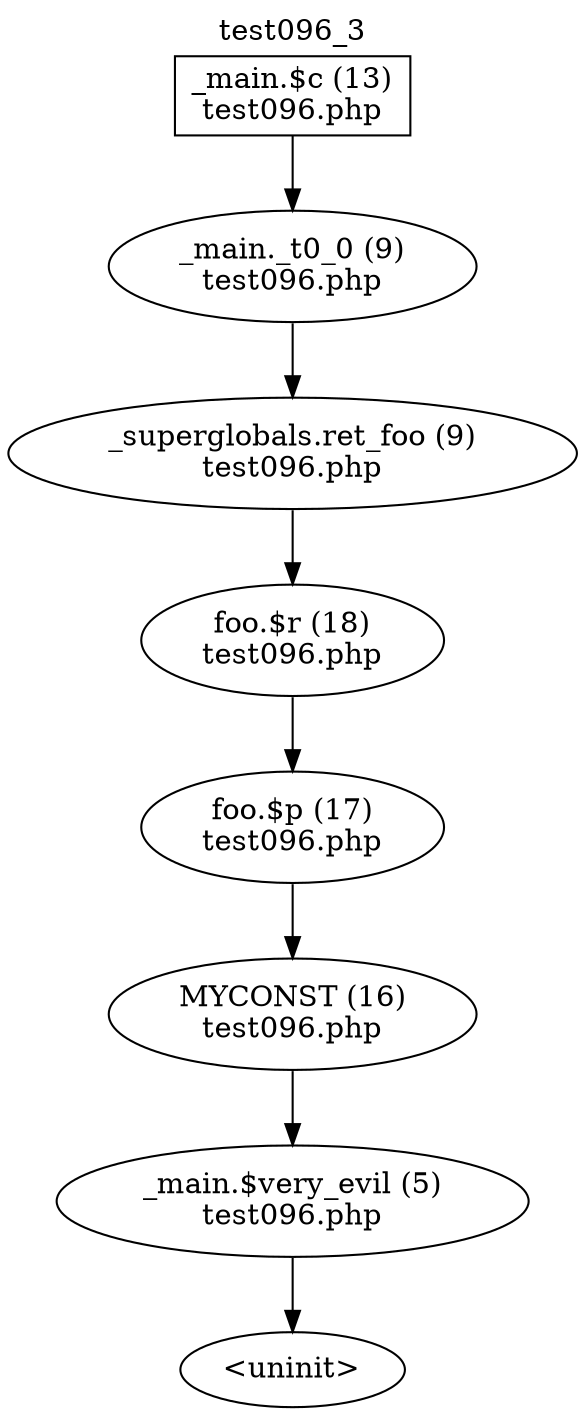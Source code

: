 digraph cfg {
  label="test096_3";
  labelloc=t;
  n1 [shape=box, label="_main.$c (13)\ntest096.php"];
  n2 [shape=ellipse, label="_main._t0_0 (9)\ntest096.php"];
  n3 [shape=ellipse, label="_superglobals.ret_foo (9)\ntest096.php"];
  n4 [shape=ellipse, label="foo.$r (18)\ntest096.php"];
  n5 [shape=ellipse, label="foo.$p (17)\ntest096.php"];
  n6 [shape=ellipse, label="MYCONST (16)\ntest096.php"];
  n7 [shape=ellipse, label="_main.$very_evil (5)\ntest096.php"];
  n8 [shape=ellipse, label="<uninit>"];
  n1 -> n2;
  n2 -> n3;
  n3 -> n4;
  n4 -> n5;
  n5 -> n6;
  n6 -> n7;
  n7 -> n8;
}
